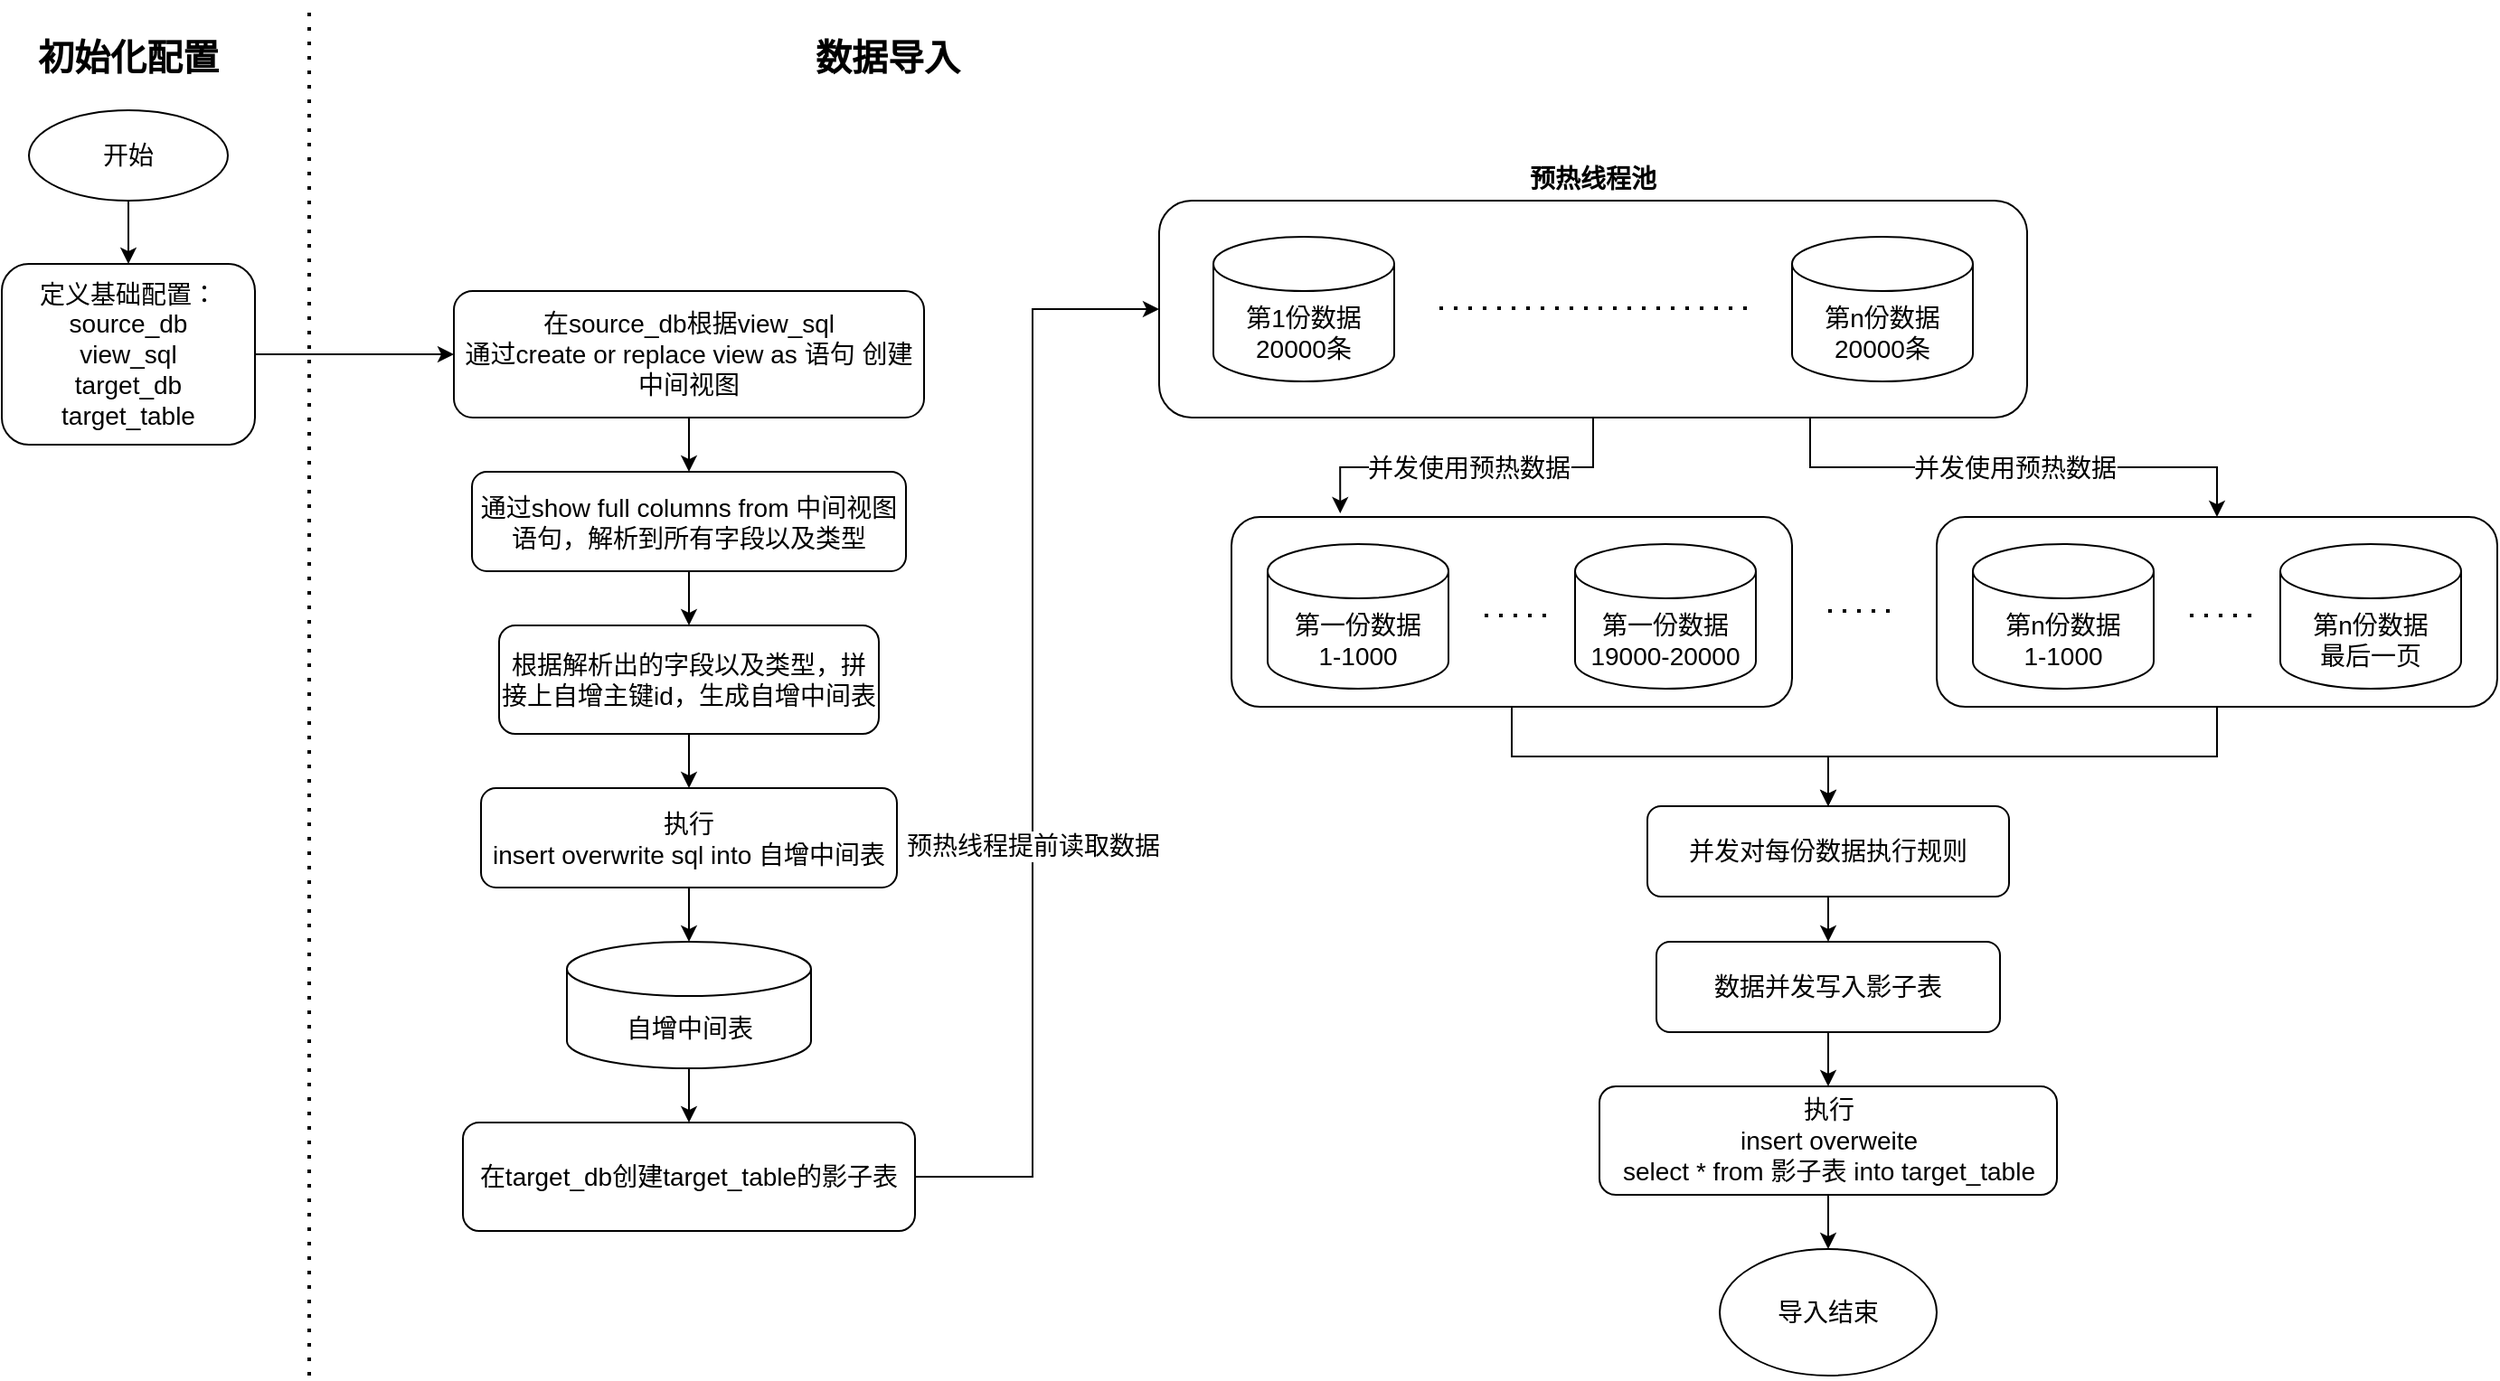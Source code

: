 <mxfile version="14.6.13" type="device"><diagram id="uqnDlPuSy00UsZrqscXZ" name="第 1 页"><mxGraphModel dx="1422" dy="822" grid="1" gridSize="10" guides="1" tooltips="1" connect="1" arrows="1" fold="1" page="1" pageScale="1" pageWidth="827" pageHeight="1169" math="0" shadow="0"><root><mxCell id="0"/><mxCell id="1" parent="0"/><mxCell id="iuF7xnp2lJDKUU0pK6eU-84" style="edgeStyle=orthogonalEdgeStyle;rounded=0;orthogonalLoop=1;jettySize=auto;html=1;exitX=0.5;exitY=1;exitDx=0;exitDy=0;entryX=0.5;entryY=0;entryDx=0;entryDy=0;" edge="1" parent="1" source="iuF7xnp2lJDKUU0pK6eU-71" target="iuF7xnp2lJDKUU0pK6eU-83"><mxGeometry relative="1" as="geometry"/></mxCell><mxCell id="iuF7xnp2lJDKUU0pK6eU-71" value="" style="rounded=1;whiteSpace=wrap;html=1;" vertex="1" parent="1"><mxGeometry x="770" y="375" width="310" height="105" as="geometry"/></mxCell><mxCell id="iuF7xnp2lJDKUU0pK6eU-73" value="&lt;font style=&quot;font-size: 14px&quot;&gt;并发使用预热数据&lt;/font&gt;" style="edgeStyle=orthogonalEdgeStyle;rounded=0;orthogonalLoop=1;jettySize=auto;html=1;exitX=0.5;exitY=1;exitDx=0;exitDy=0;entryX=0.194;entryY=-0.019;entryDx=0;entryDy=0;entryPerimeter=0;" edge="1" parent="1" source="iuF7xnp2lJDKUU0pK6eU-64" target="iuF7xnp2lJDKUU0pK6eU-71"><mxGeometry relative="1" as="geometry"/></mxCell><mxCell id="iuF7xnp2lJDKUU0pK6eU-80" value="&#10;&#10;&lt;span style=&quot;color: rgb(0, 0, 0); font-family: helvetica; font-size: 14px; font-style: normal; font-weight: 400; letter-spacing: normal; text-align: center; text-indent: 0px; text-transform: none; word-spacing: 0px; background-color: rgb(255, 255, 255); display: inline; float: none;&quot;&gt;并发使用预热数据&lt;/span&gt;&#10;&#10;" style="edgeStyle=orthogonalEdgeStyle;rounded=0;orthogonalLoop=1;jettySize=auto;html=1;exitX=0.75;exitY=1;exitDx=0;exitDy=0;entryX=0.5;entryY=0;entryDx=0;entryDy=0;" edge="1" parent="1" source="iuF7xnp2lJDKUU0pK6eU-64" target="iuF7xnp2lJDKUU0pK6eU-74"><mxGeometry relative="1" as="geometry"/></mxCell><mxCell id="iuF7xnp2lJDKUU0pK6eU-64" value="" style="rounded=1;whiteSpace=wrap;html=1;" vertex="1" parent="1"><mxGeometry x="730" y="200" width="480" height="120" as="geometry"/></mxCell><mxCell id="iuF7xnp2lJDKUU0pK6eU-23" value="&lt;font style=&quot;font-size: 20px&quot;&gt;&lt;b&gt;初始化配置&lt;/b&gt;&lt;/font&gt;" style="text;html=1;strokeColor=none;fillColor=none;align=center;verticalAlign=middle;whiteSpace=wrap;rounded=0;" vertex="1" parent="1"><mxGeometry x="90" y="100" width="140" height="40" as="geometry"/></mxCell><mxCell id="iuF7xnp2lJDKUU0pK6eU-24" style="edgeStyle=orthogonalEdgeStyle;rounded=0;orthogonalLoop=1;jettySize=auto;html=1;exitX=0.5;exitY=1;exitDx=0;exitDy=0;entryX=0.5;entryY=0;entryDx=0;entryDy=0;" edge="1" parent="1" source="iuF7xnp2lJDKUU0pK6eU-25" target="iuF7xnp2lJDKUU0pK6eU-27"><mxGeometry relative="1" as="geometry"/></mxCell><mxCell id="iuF7xnp2lJDKUU0pK6eU-25" value="&lt;font style=&quot;font-size: 14px&quot;&gt;开始&lt;/font&gt;" style="ellipse;whiteSpace=wrap;html=1;" vertex="1" parent="1"><mxGeometry x="105" y="150" width="110" height="50" as="geometry"/></mxCell><mxCell id="iuF7xnp2lJDKUU0pK6eU-52" style="edgeStyle=orthogonalEdgeStyle;rounded=0;orthogonalLoop=1;jettySize=auto;html=1;exitX=1;exitY=0.5;exitDx=0;exitDy=0;entryX=0;entryY=0.5;entryDx=0;entryDy=0;" edge="1" parent="1" source="iuF7xnp2lJDKUU0pK6eU-27" target="iuF7xnp2lJDKUU0pK6eU-45"><mxGeometry relative="1" as="geometry"/></mxCell><mxCell id="iuF7xnp2lJDKUU0pK6eU-27" value="&lt;span style=&quot;font-size: 14px&quot;&gt;定义基础配置：&lt;/span&gt;&lt;br style=&quot;font-size: 14px&quot;&gt;&lt;span style=&quot;font-size: 14px&quot;&gt;source_db&lt;/span&gt;&lt;br style=&quot;font-size: 14px&quot;&gt;&lt;span style=&quot;font-size: 14px&quot;&gt;view_sql&lt;/span&gt;&lt;br style=&quot;font-size: 14px&quot;&gt;&lt;span style=&quot;font-size: 14px&quot;&gt;target_db&lt;/span&gt;&lt;br style=&quot;font-size: 14px&quot;&gt;&lt;span style=&quot;font-size: 14px&quot;&gt;target_table&lt;/span&gt;" style="rounded=1;whiteSpace=wrap;html=1;" vertex="1" parent="1"><mxGeometry x="90" y="235" width="140" height="100" as="geometry"/></mxCell><mxCell id="iuF7xnp2lJDKUU0pK6eU-28" value="&lt;span style=&quot;font-size: 20px&quot;&gt;&lt;b&gt;数据导入&lt;/b&gt;&lt;/span&gt;" style="text;html=1;strokeColor=none;fillColor=none;align=center;verticalAlign=middle;whiteSpace=wrap;rounded=0;" vertex="1" parent="1"><mxGeometry x="510" y="100" width="140" height="40" as="geometry"/></mxCell><mxCell id="iuF7xnp2lJDKUU0pK6eU-29" value="" style="endArrow=none;dashed=1;html=1;dashPattern=1 3;strokeWidth=2;" edge="1" parent="1"><mxGeometry width="50" height="50" relative="1" as="geometry"><mxPoint x="260" y="850" as="sourcePoint"/><mxPoint x="260" y="90" as="targetPoint"/></mxGeometry></mxCell><mxCell id="iuF7xnp2lJDKUU0pK6eU-47" style="edgeStyle=orthogonalEdgeStyle;rounded=0;orthogonalLoop=1;jettySize=auto;html=1;exitX=0.5;exitY=1;exitDx=0;exitDy=0;entryX=0.5;entryY=0;entryDx=0;entryDy=0;" edge="1" parent="1" source="iuF7xnp2lJDKUU0pK6eU-45" target="iuF7xnp2lJDKUU0pK6eU-46"><mxGeometry relative="1" as="geometry"/></mxCell><mxCell id="iuF7xnp2lJDKUU0pK6eU-45" value="&lt;font style=&quot;font-size: 14px&quot;&gt;在source_db根据view_sql&lt;br&gt;通过create or replace view as 语句 创建中间视图&lt;/font&gt;" style="rounded=1;whiteSpace=wrap;html=1;" vertex="1" parent="1"><mxGeometry x="340" y="250" width="260" height="70" as="geometry"/></mxCell><mxCell id="iuF7xnp2lJDKUU0pK6eU-49" style="edgeStyle=orthogonalEdgeStyle;rounded=0;orthogonalLoop=1;jettySize=auto;html=1;exitX=0.5;exitY=1;exitDx=0;exitDy=0;entryX=0.5;entryY=0;entryDx=0;entryDy=0;" edge="1" parent="1" target="iuF7xnp2lJDKUU0pK6eU-48"><mxGeometry relative="1" as="geometry"><mxPoint x="472" y="405" as="sourcePoint"/></mxGeometry></mxCell><mxCell id="iuF7xnp2lJDKUU0pK6eU-46" value="&lt;font style=&quot;font-size: 14px&quot;&gt;通过show full columns from 中间视图&lt;br&gt;语句，解析到所有字段以及类型&lt;br&gt;&lt;/font&gt;" style="rounded=1;whiteSpace=wrap;html=1;" vertex="1" parent="1"><mxGeometry x="350" y="350" width="240" height="55" as="geometry"/></mxCell><mxCell id="iuF7xnp2lJDKUU0pK6eU-51" style="edgeStyle=orthogonalEdgeStyle;rounded=0;orthogonalLoop=1;jettySize=auto;html=1;exitX=0.5;exitY=1;exitDx=0;exitDy=0;entryX=0.5;entryY=0;entryDx=0;entryDy=0;" edge="1" parent="1" source="iuF7xnp2lJDKUU0pK6eU-48" target="iuF7xnp2lJDKUU0pK6eU-50"><mxGeometry relative="1" as="geometry"/></mxCell><mxCell id="iuF7xnp2lJDKUU0pK6eU-48" value="&lt;font style=&quot;font-size: 14px&quot;&gt;根据解析出的字段以及类型，拼接上自增主键id，生成自增中间表&lt;/font&gt;" style="rounded=1;whiteSpace=wrap;html=1;" vertex="1" parent="1"><mxGeometry x="365" y="435" width="210" height="60" as="geometry"/></mxCell><mxCell id="iuF7xnp2lJDKUU0pK6eU-54" style="edgeStyle=orthogonalEdgeStyle;rounded=0;orthogonalLoop=1;jettySize=auto;html=1;exitX=0.5;exitY=1;exitDx=0;exitDy=0;entryX=0.5;entryY=0;entryDx=0;entryDy=0;entryPerimeter=0;" edge="1" parent="1" source="iuF7xnp2lJDKUU0pK6eU-50" target="iuF7xnp2lJDKUU0pK6eU-53"><mxGeometry relative="1" as="geometry"/></mxCell><mxCell id="iuF7xnp2lJDKUU0pK6eU-50" value="&lt;font style=&quot;font-size: 14px&quot;&gt;执行&lt;br&gt;insert overwrite sql into 自增中间表&lt;/font&gt;" style="rounded=1;whiteSpace=wrap;html=1;" vertex="1" parent="1"><mxGeometry x="355" y="525" width="230" height="55" as="geometry"/></mxCell><mxCell id="iuF7xnp2lJDKUU0pK6eU-65" value="&lt;font style=&quot;font-size: 14px&quot;&gt;预热线程提前读取数据&lt;/font&gt;" style="edgeStyle=orthogonalEdgeStyle;rounded=0;orthogonalLoop=1;jettySize=auto;html=1;entryX=0;entryY=0.5;entryDx=0;entryDy=0;" edge="1" parent="1" target="iuF7xnp2lJDKUU0pK6eU-64"><mxGeometry relative="1" as="geometry"><mxPoint x="600" y="740" as="sourcePoint"/><Array as="points"><mxPoint x="538" y="740"/><mxPoint x="660" y="740"/><mxPoint x="660" y="260"/></Array></mxGeometry></mxCell><mxCell id="iuF7xnp2lJDKUU0pK6eU-88" style="edgeStyle=orthogonalEdgeStyle;rounded=0;orthogonalLoop=1;jettySize=auto;html=1;exitX=0.5;exitY=1;exitDx=0;exitDy=0;exitPerimeter=0;entryX=0.5;entryY=0;entryDx=0;entryDy=0;" edge="1" parent="1" source="iuF7xnp2lJDKUU0pK6eU-53" target="iuF7xnp2lJDKUU0pK6eU-87"><mxGeometry relative="1" as="geometry"/></mxCell><mxCell id="iuF7xnp2lJDKUU0pK6eU-53" value="&lt;font style=&quot;font-size: 14px&quot;&gt;自增中间表&lt;/font&gt;" style="shape=cylinder3;whiteSpace=wrap;html=1;boundedLbl=1;backgroundOutline=1;size=15;" vertex="1" parent="1"><mxGeometry x="402.5" y="610" width="135" height="70" as="geometry"/></mxCell><mxCell id="iuF7xnp2lJDKUU0pK6eU-55" value="&lt;font style=&quot;font-size: 14px&quot;&gt;导入结束&lt;/font&gt;" style="ellipse;whiteSpace=wrap;html=1;" vertex="1" parent="1"><mxGeometry x="1040" y="780" width="120" height="70" as="geometry"/></mxCell><mxCell id="iuF7xnp2lJDKUU0pK6eU-93" style="edgeStyle=orthogonalEdgeStyle;rounded=0;orthogonalLoop=1;jettySize=auto;html=1;exitX=0.5;exitY=1;exitDx=0;exitDy=0;entryX=0.5;entryY=0;entryDx=0;entryDy=0;" edge="1" parent="1" source="iuF7xnp2lJDKUU0pK6eU-57" target="iuF7xnp2lJDKUU0pK6eU-55"><mxGeometry relative="1" as="geometry"/></mxCell><mxCell id="iuF7xnp2lJDKUU0pK6eU-57" value="&lt;font style=&quot;font-size: 14px&quot;&gt;执行&lt;br&gt;insert overweite &lt;br&gt;select * from 影子表 into target_table&lt;/font&gt;" style="rounded=1;whiteSpace=wrap;html=1;" vertex="1" parent="1"><mxGeometry x="973.5" y="690" width="253" height="60" as="geometry"/></mxCell><mxCell id="iuF7xnp2lJDKUU0pK6eU-59" value="&lt;font style=&quot;font-size: 14px&quot;&gt;第1份数据&lt;br&gt;20000条&lt;br&gt;&lt;/font&gt;" style="shape=cylinder3;whiteSpace=wrap;html=1;boundedLbl=1;backgroundOutline=1;size=15;" vertex="1" parent="1"><mxGeometry x="760" y="220" width="100" height="80" as="geometry"/></mxCell><mxCell id="iuF7xnp2lJDKUU0pK6eU-62" value="&lt;font style=&quot;font-size: 14px&quot;&gt;第n份数据&lt;br&gt;20000条&lt;br&gt;&lt;/font&gt;" style="shape=cylinder3;whiteSpace=wrap;html=1;boundedLbl=1;backgroundOutline=1;size=15;" vertex="1" parent="1"><mxGeometry x="1080" y="220" width="100" height="80" as="geometry"/></mxCell><mxCell id="iuF7xnp2lJDKUU0pK6eU-63" value="" style="endArrow=none;dashed=1;html=1;dashPattern=1 3;strokeWidth=2;" edge="1" parent="1"><mxGeometry width="50" height="50" relative="1" as="geometry"><mxPoint x="885" y="259.5" as="sourcePoint"/><mxPoint x="1055" y="259.5" as="targetPoint"/></mxGeometry></mxCell><mxCell id="iuF7xnp2lJDKUU0pK6eU-66" value="&lt;font style=&quot;font-size: 14px&quot;&gt;&lt;b&gt;预热线程池&lt;/b&gt;&lt;/font&gt;" style="text;html=1;strokeColor=none;fillColor=none;align=center;verticalAlign=middle;whiteSpace=wrap;rounded=0;" vertex="1" parent="1"><mxGeometry x="920" y="175" width="100" height="25" as="geometry"/></mxCell><mxCell id="iuF7xnp2lJDKUU0pK6eU-68" value="&lt;font style=&quot;font-size: 14px&quot;&gt;第一份数据&lt;br&gt;1-1000&lt;br&gt;&lt;/font&gt;" style="shape=cylinder3;whiteSpace=wrap;html=1;boundedLbl=1;backgroundOutline=1;size=15;" vertex="1" parent="1"><mxGeometry x="790" y="390" width="100" height="80" as="geometry"/></mxCell><mxCell id="iuF7xnp2lJDKUU0pK6eU-69" value="&lt;font style=&quot;font-size: 14px&quot;&gt;第一份数据&lt;br&gt;19000-20000&lt;br&gt;&lt;/font&gt;" style="shape=cylinder3;whiteSpace=wrap;html=1;boundedLbl=1;backgroundOutline=1;size=15;" vertex="1" parent="1"><mxGeometry x="960" y="390" width="100" height="80" as="geometry"/></mxCell><mxCell id="iuF7xnp2lJDKUU0pK6eU-70" value="" style="endArrow=none;dashed=1;html=1;dashPattern=1 3;strokeWidth=2;" edge="1" parent="1"><mxGeometry width="50" height="50" relative="1" as="geometry"><mxPoint x="910" y="429.5" as="sourcePoint"/><mxPoint x="950" y="429.5" as="targetPoint"/></mxGeometry></mxCell><mxCell id="iuF7xnp2lJDKUU0pK6eU-85" style="edgeStyle=orthogonalEdgeStyle;rounded=0;orthogonalLoop=1;jettySize=auto;html=1;exitX=0.5;exitY=1;exitDx=0;exitDy=0;entryX=0.5;entryY=0;entryDx=0;entryDy=0;" edge="1" parent="1" source="iuF7xnp2lJDKUU0pK6eU-74" target="iuF7xnp2lJDKUU0pK6eU-83"><mxGeometry relative="1" as="geometry"/></mxCell><mxCell id="iuF7xnp2lJDKUU0pK6eU-74" value="" style="rounded=1;whiteSpace=wrap;html=1;" vertex="1" parent="1"><mxGeometry x="1160" y="375" width="310" height="105" as="geometry"/></mxCell><mxCell id="iuF7xnp2lJDKUU0pK6eU-75" value="&lt;font style=&quot;font-size: 14px&quot;&gt;第n份数据&lt;br&gt;1-1000&lt;br&gt;&lt;/font&gt;" style="shape=cylinder3;whiteSpace=wrap;html=1;boundedLbl=1;backgroundOutline=1;size=15;" vertex="1" parent="1"><mxGeometry x="1180" y="390" width="100" height="80" as="geometry"/></mxCell><mxCell id="iuF7xnp2lJDKUU0pK6eU-76" value="&lt;font style=&quot;font-size: 14px&quot;&gt;第n份数据&lt;br&gt;最后一页&lt;br&gt;&lt;/font&gt;" style="shape=cylinder3;whiteSpace=wrap;html=1;boundedLbl=1;backgroundOutline=1;size=15;" vertex="1" parent="1"><mxGeometry x="1350" y="390" width="100" height="80" as="geometry"/></mxCell><mxCell id="iuF7xnp2lJDKUU0pK6eU-77" value="" style="endArrow=none;dashed=1;html=1;dashPattern=1 3;strokeWidth=2;" edge="1" parent="1"><mxGeometry width="50" height="50" relative="1" as="geometry"><mxPoint x="1300" y="429.5" as="sourcePoint"/><mxPoint x="1340" y="429.5" as="targetPoint"/></mxGeometry></mxCell><mxCell id="iuF7xnp2lJDKUU0pK6eU-82" value="" style="endArrow=none;dashed=1;html=1;dashPattern=1 3;strokeWidth=2;" edge="1" parent="1"><mxGeometry width="50" height="50" relative="1" as="geometry"><mxPoint x="1100" y="427" as="sourcePoint"/><mxPoint x="1140" y="427" as="targetPoint"/></mxGeometry></mxCell><mxCell id="iuF7xnp2lJDKUU0pK6eU-91" style="edgeStyle=orthogonalEdgeStyle;rounded=0;orthogonalLoop=1;jettySize=auto;html=1;exitX=0.5;exitY=1;exitDx=0;exitDy=0;entryX=0.5;entryY=0;entryDx=0;entryDy=0;" edge="1" parent="1" source="iuF7xnp2lJDKUU0pK6eU-83" target="iuF7xnp2lJDKUU0pK6eU-90"><mxGeometry relative="1" as="geometry"/></mxCell><mxCell id="iuF7xnp2lJDKUU0pK6eU-83" value="&lt;font style=&quot;font-size: 14px&quot;&gt;并发对每份数据执行规则&lt;/font&gt;" style="rounded=1;whiteSpace=wrap;html=1;" vertex="1" parent="1"><mxGeometry x="1000" y="535" width="200" height="50" as="geometry"/></mxCell><mxCell id="iuF7xnp2lJDKUU0pK6eU-87" value="&lt;font style=&quot;font-size: 14px&quot;&gt;在target_db创建target_table的影子表&lt;/font&gt;" style="rounded=1;whiteSpace=wrap;html=1;" vertex="1" parent="1"><mxGeometry x="345" y="710" width="250" height="60" as="geometry"/></mxCell><mxCell id="iuF7xnp2lJDKUU0pK6eU-92" style="edgeStyle=orthogonalEdgeStyle;rounded=0;orthogonalLoop=1;jettySize=auto;html=1;exitX=0.5;exitY=1;exitDx=0;exitDy=0;" edge="1" parent="1" source="iuF7xnp2lJDKUU0pK6eU-90" target="iuF7xnp2lJDKUU0pK6eU-57"><mxGeometry relative="1" as="geometry"/></mxCell><mxCell id="iuF7xnp2lJDKUU0pK6eU-90" value="&lt;font style=&quot;font-size: 14px&quot;&gt;数据并发写入影子表&lt;/font&gt;" style="rounded=1;whiteSpace=wrap;html=1;" vertex="1" parent="1"><mxGeometry x="1005" y="610" width="190" height="50" as="geometry"/></mxCell></root></mxGraphModel></diagram></mxfile>